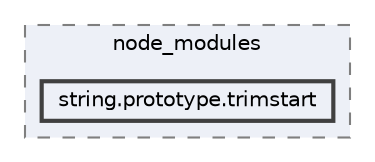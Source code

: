 digraph "pkiclassroomrescheduler/src/main/frontend/node_modules/string.prototype.trimstart"
{
 // LATEX_PDF_SIZE
  bgcolor="transparent";
  edge [fontname=Helvetica,fontsize=10,labelfontname=Helvetica,labelfontsize=10];
  node [fontname=Helvetica,fontsize=10,shape=box,height=0.2,width=0.4];
  compound=true
  subgraph clusterdir_72953eda66ccb3a2722c28e1c3e6c23b {
    graph [ bgcolor="#edf0f7", pencolor="grey50", label="node_modules", fontname=Helvetica,fontsize=10 style="filled,dashed", URL="dir_72953eda66ccb3a2722c28e1c3e6c23b.html",tooltip=""]
  dir_e1d47c6f0ce4a82af9cf8e597957dd62 [label="string.prototype.trimstart", fillcolor="#edf0f7", color="grey25", style="filled,bold", URL="dir_e1d47c6f0ce4a82af9cf8e597957dd62.html",tooltip=""];
  }
}
